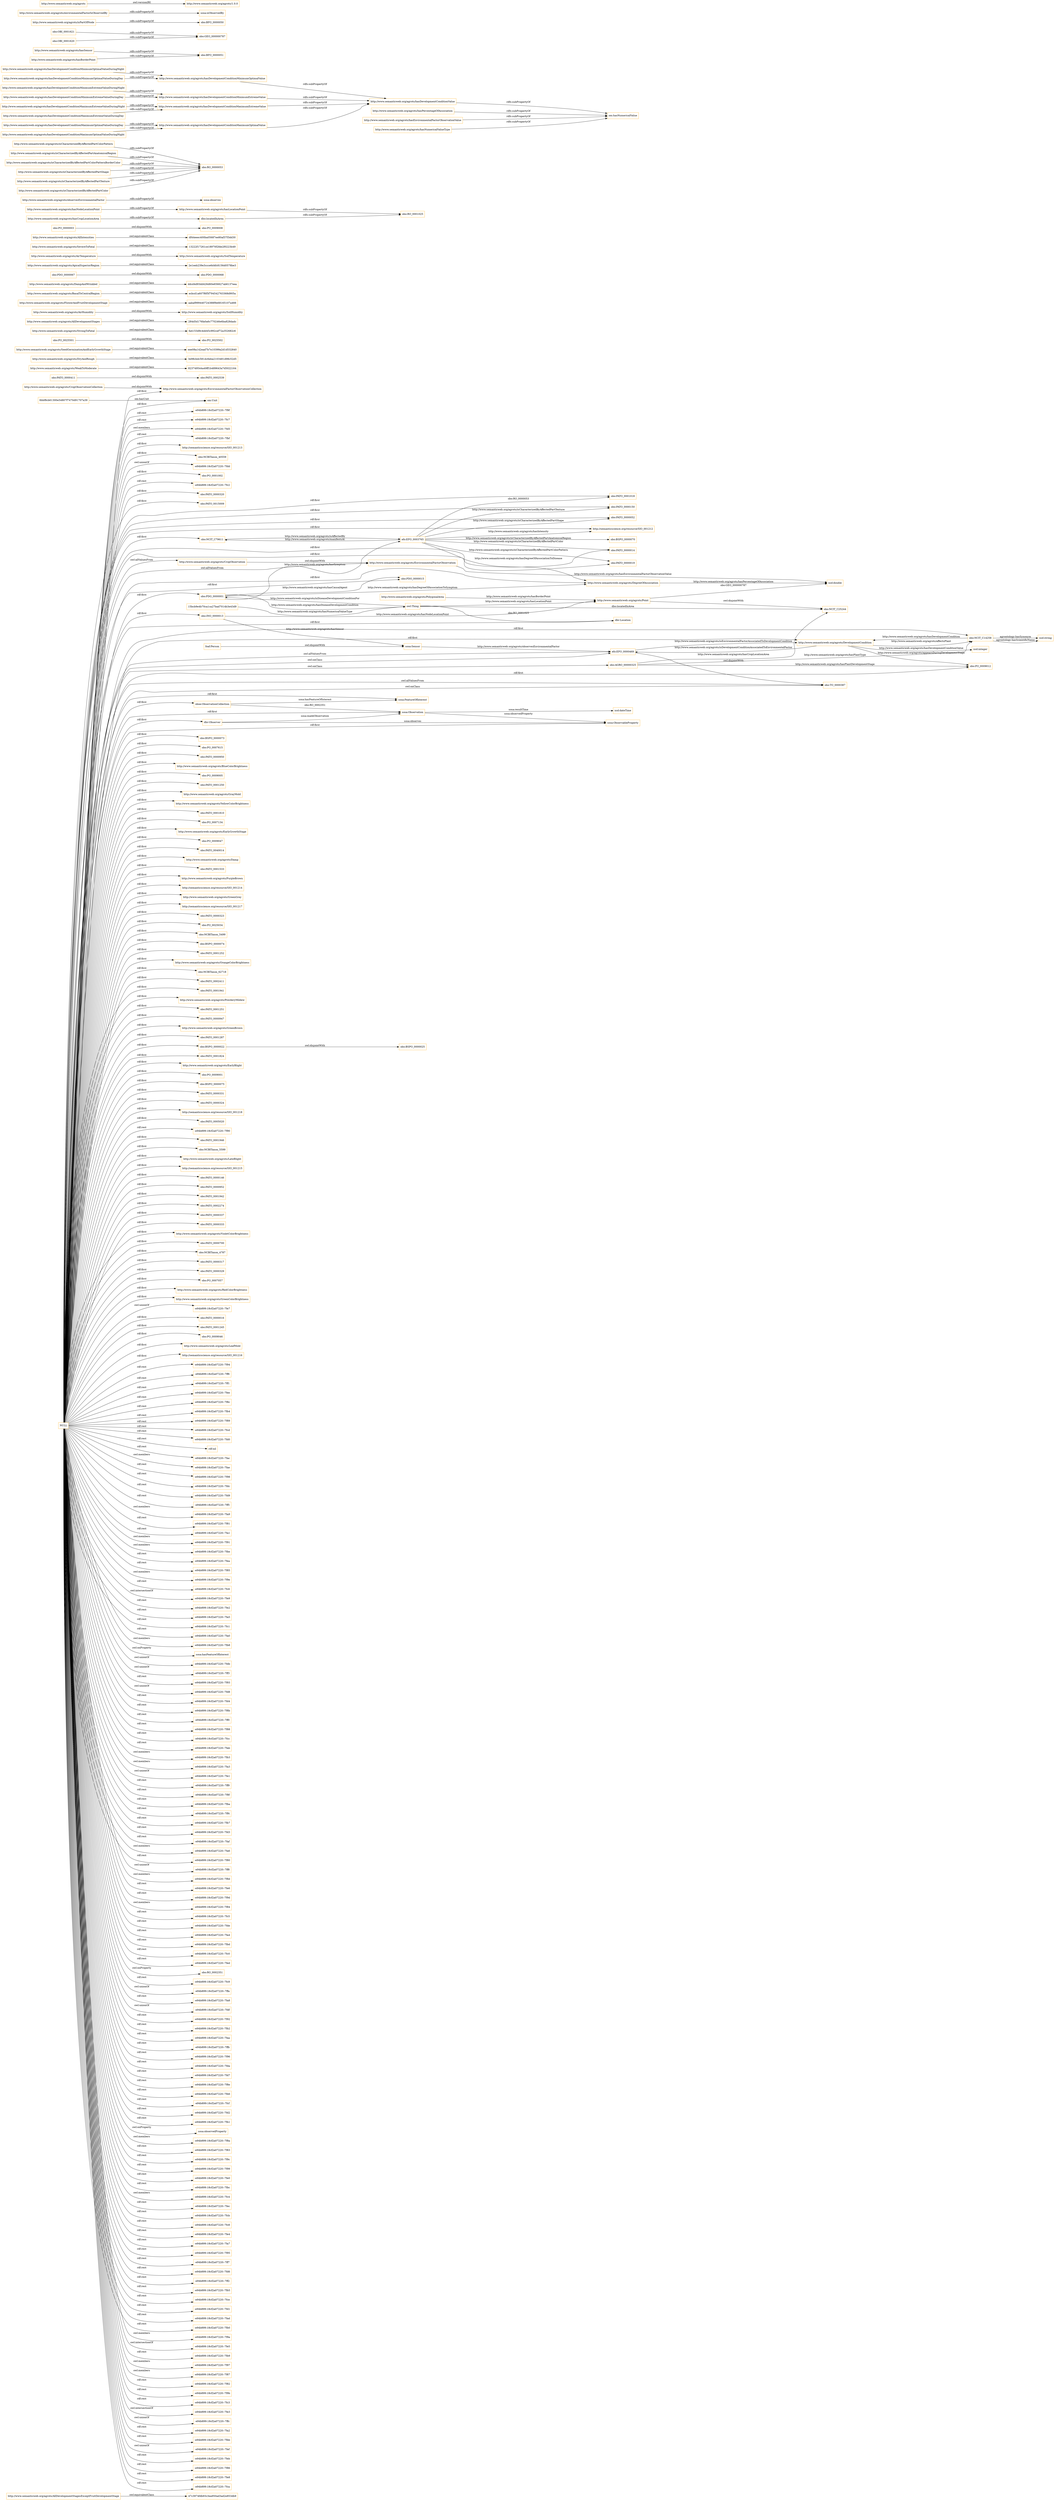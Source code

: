 digraph ar2dtool_diagram { 
rankdir=LR;
size="1501"
node [shape = rectangle, color="orange"]; "http://www.semanticweb.org/agrots/AllDevelopmentStagesExceptFruitDevelopmentStage" "http://semanticscience.org/resource/SIO_001213" "obo:NCBITaxon_40559" "obo:PO_0001002" "obo:PATO_0000320" "obo:PATO_0015009" "obo:PATO_0001018" "obo:PATO_0000411" "sosa:FeatureOfInterest" "obo:BSPO_0000073" "obo:PO_0007615" "http://semanticscience.org/resource/SIO_001212" "obo:PATO_0000950" "823749544a49ff1b489643a7d5022164" "http://www.semanticweb.org/agrots/BlueColorBrightness" "obo:PO_0009005" "3e98cbdc581dc6eba2103481d98c52d5" "obo:INO_0000013" "obo:PATO_0001250" "http://www.semanticweb.org/agrots/SeedGerminationAndEarlyGrowthStage" "obo:NCIT_C79611" "obo:PO_0025501" "dbr:Observer" "http://www.semanticweb.org/agrots/GrayMold" "http://www.semanticweb.org/agrots/StrongToFatal" "obo:TO_0000387" "obo:PO_0009012" "sosa:Sensor" "obo:PATO_0000014" "http://www.semanticweb.org/agrots/YellowColorBrightness" "obo:PATO_0001810" "obo:PO_0007134" "http://www.semanticweb.org/agrots/EarlyGrowthStage" "284d5d176fa0a6c770246e6ba828dadc" "obo:PO_0009047" "obo:NCIT_C14258" "obo:PATO_0040014" "efo:EFO_0003765" "http://www.semanticweb.org/agrots/SoilHumidity" "http://www.semanticweb.org/agrots/Damp" "eee08a142ead7b7e10399a2d1d532840" "obo:PATO_0001533" "http://www.semanticweb.org/agrots/PurpleBrown" "http://www.semanticweb.org/agrots/AirHumidity" "http://semanticscience.org/resource/SIO_001214" "http://www.semanticweb.org/agrots/GreenGrey" "http://semanticscience.org/resource/SIO_001217" "obo:PATO_0000323" "http://www.semanticweb.org/agrots/FlowerAndFruitDevelopmentStage" "obo:PO_0025034" "obo:NCBITaxon_5499" "47c3974fdb93c3ea950ad3ad2e853db9" "obo:BSPO_0000074" "sosa:Observation" "obo:PATO_0001252" "http://www.semanticweb.org/agrots/OrangeColorBrightness" "ecbcd1a607f6f5f794542763368d905a" "obo:NCBITaxon_62718" "obo:PATO_0002411" "oboe:ObservationCollection" "ddcd4d93dd426d60e656627ab6137eea" "obo:PATO_0001941" "6bbf8cb61300e54807f7470d91707a39" "http://www.semanticweb.org/agrots/PowderyMildew" "obo:PATO_0001251" "obo:PATO_0000947" "obo:PDO_0000067" "http://www.semanticweb.org/agrots/GreenBrown" "obo:NCIT_C25244" "obo:PO_0025502" "foaf:Person" "obo:PATO_0001287" "obo:BSPO_0000022" "http://www.semanticweb.org/agrots/CropObservation" "http://www.semanticweb.org/agrots/CropObservationCollection" "fa4153d9c4dd45c992cef72a352682c6" "obo:AGRO_00000325" "http://www.semanticweb.org/agrots/DevelopmentCondition" "http://www.semanticweb.org/agrots/ApicalSuperiorRegion" "obo:PATO_0001824" "http://www.semanticweb.org/agrots/EarlyBlight" "http://www.semanticweb.org/agrots/AllDevelopmentStages" "obo:PO_0009001" "http://www.semanticweb.org/agrots/AirTemperature" "13222f17261ce18970f2fde2f0223b49" "obo:BSPO_0000075" "obo:PDO_0000015" "obo:PATO_0000331" "obo:PATO_0000019" "obo:PATO_0000324" "http://semanticscience.org/resource/SIO_001218" "obo:PATO_0005020" "http://www.semanticweb.org/agrots/EnvironmentalFactorObservationCollection" "obo:PATO_0001946" "http://www.semanticweb.org/agrots/AllIntensities" "15bcb9e4b70ca1ca27bad7014b3e43d9" "obo:PATO_0000150" "obo:NCBITaxon_5599" "http://www.semanticweb.org/agrots/PolygonalArea" "http://www.semanticweb.org/agrots/DampAndWrinkled" "http://www.semanticweb.org/agrots/LateBlight" "obo:BSPO_0000025" "http://semanticscience.org/resource/SIO_001215" "obo:PATO_0000052" "obo:PATO_0000146" "obo:PATO_0000952" "obo:PO_0009008" "obo:PATO_0001942" "obo:PATO_0002274" "http://www.semanticweb.org/agrots/EnvironmentalFactorObservation" "obo:PDO_0000068" "obo:BSPO_0000070" "obo:PATO_0000337" "obo:PATO_0000333" "df44eeec400ba05687ee80af37f3dd30" "aabaf999440724388f9e68165107a466" "efo:EFO_0000469" "sosa:ObservableProperty" "http://www.semanticweb.org/agrots/VioletColorBrightness" "obo:PATO_0002539" "http://www.semanticweb.org/agrots/SoilTemperature" "2e1eeb239e3ccce6d4fc8156d0578be3" "obo:PATO_0000700" "obo:NCBITaxon_4787" "obo:PATO_0000317" "obo:PATO_0000329" "http://www.semanticweb.org/agrots/DegreeOfAssociation" "obo:PO_0007057" "http://www.semanticweb.org/agrots/RedColorBrightness" "http://www.semanticweb.org/agrots/GreenColorBrightness" "http://www.semanticweb.org/agrots/SevereToFatal" "om:Unit" "obo:PATO_0000016" "http://www.semanticweb.org/agrots/Point" "http://www.semanticweb.org/agrots/DryAndRough" "dbr:Location" "http://www.semanticweb.org/agrots/WeakToModerate" "obo:PATO_0001245" "obo:PO_0009046" "http://www.semanticweb.org/agrots/LeafMold" "obo:PDO_0000001" "http://www.semanticweb.org/agrots/BasalToCentralRegion" "obo:PO_0000003" "http://semanticscience.org/resource/SIO_001216" ; /*classes style*/
	"http://www.semanticweb.org/agrots/hasNodeLocationPoint" -> "http://www.semanticweb.org/agrots/hasLocationPoint" [ label = "rdfs:subPropertyOf" ];
	"http://www.semanticweb.org/agrots/AllDevelopmentStages" -> "284d5d176fa0a6c770246e6ba828dadc" [ label = "owl:equivalentClass" ];
	"http://www.semanticweb.org/agrots/observesEnvironmentalFactor" -> "sosa:observes" [ label = "rdfs:subPropertyOf" ];
	"http://www.semanticweb.org/agrots/isCharacterizedByAffectedPartColorPattern" -> "obo:RO_0000053" [ label = "rdfs:subPropertyOf" ];
	"http://www.semanticweb.org/agrots/hasDevelopmentConditionMaximumExtremeValueDuringNight" -> "http://www.semanticweb.org/agrots/hasDevelopmentConditionMaximumExtremeValue" [ label = "rdfs:subPropertyOf" ];
	"obo:BSPO_0000022" -> "obo:BSPO_0000025" [ label = "owl:disjointWith" ];
	"http://www.semanticweb.org/agrots/CropObservationCollection" -> "http://www.semanticweb.org/agrots/EnvironmentalFactorObservationCollection" [ label = "owl:disjointWith" ];
	"http://www.semanticweb.org/agrots/ApicalSuperiorRegion" -> "2e1eeb239e3ccce6d4fc8156d0578be3" [ label = "owl:equivalentClass" ];
	"http://www.semanticweb.org/agrots/CropObservation" -> "http://www.semanticweb.org/agrots/EnvironmentalFactorObservation" [ label = "owl:disjointWith" ];
	"http://www.semanticweb.org/agrots/hasSensor" -> "obo:BFO_0000051" [ label = "rdfs:subPropertyOf" ];
	"http://www.semanticweb.org/agrots/Point" -> "obo:NCIT_C25244" [ label = "owl:disjointWith" ];
	"http://www.semanticweb.org/agrots/hasDevelopmentConditionMinimumOptimalValueDuringNight" -> "http://www.semanticweb.org/agrots/hasDevelopmentConditionMinimumOptimalValue" [ label = "rdfs:subPropertyOf" ];
	"http://www.semanticweb.org/agrots/AllDevelopmentStagesExceptFruitDevelopmentStage" -> "47c3974fdb93c3ea950ad3ad2e853db9" [ label = "owl:equivalentClass" ];
	"obo:OBI_0001621" -> "obo:GEO_000000787" [ label = "rdfs:subPropertyOf" ];
	"http://www.semanticweb.org/agrots/hasPercentageOfAssociation" -> "om:hasNumericalValue" [ label = "rdfs:subPropertyOf" ];
	"http://www.semanticweb.org/agrots/hasBorderPoint" -> "obo:BFO_0000051" [ label = "rdfs:subPropertyOf" ];
	"obo:PATO_0000411" -> "obo:PATO_0002539" [ label = "owl:disjointWith" ];
	"http://www.semanticweb.org/agrots/isCharacterizedByAffectedPartAnatomicalRegion" -> "obo:RO_0000053" [ label = "rdfs:subPropertyOf" ];
	"http://www.semanticweb.org/agrots/hasDevelopmentConditionMinimumExtremeValue" -> "http://www.semanticweb.org/agrots/hasDevelopmentConditionValue" [ label = "rdfs:subPropertyOf" ];
	"http://www.semanticweb.org/agrots/hasDevelopmentConditionMinimumOptimalValue" -> "http://www.semanticweb.org/agrots/hasDevelopmentConditionValue" [ label = "rdfs:subPropertyOf" ];
	"http://www.semanticweb.org/agrots/BasalToCentralRegion" -> "ecbcd1a607f6f5f794542763368d905a" [ label = "owl:equivalentClass" ];
	"http://www.semanticweb.org/agrots/FlowerAndFruitDevelopmentStage" -> "aabaf999440724388f9e68165107a466" [ label = "owl:equivalentClass" ];
	"obo:PO_0025501" -> "obo:PO_0025502" [ label = "owl:disjointWith" ];
	"http://www.semanticweb.org/agrots/isCharacterizedByAffectedPartColorPatternBorderColor" -> "obo:RO_0000053" [ label = "rdfs:subPropertyOf" ];
	"http://www.semanticweb.org/agrots/isPartOfNode" -> "obo:BFO_0000050" [ label = "rdfs:subPropertyOf" ];
	"http://www.semanticweb.org/agrots/hasDevelopmentConditionMinimumExtremeValueDuringNight" -> "http://www.semanticweb.org/agrots/hasDevelopmentConditionMinimumExtremeValue" [ label = "rdfs:subPropertyOf" ];
	"http://www.semanticweb.org/agrots/SeedGerminationAndEarlyGrowthStage" -> "eee08a142ead7b7e10399a2d1d532840" [ label = "owl:equivalentClass" ];
	"obo:OBI_0001620" -> "obo:GEO_000000787" [ label = "rdfs:subPropertyOf" ];
	"efo:EFO_0000469" -> "obo:TO_0000387" [ label = "owl:disjointWith" ];
	"http://www.semanticweb.org/agrots/hasDevelopmentConditionMaximumExtremeValueDuringDay" -> "http://www.semanticweb.org/agrots/hasDevelopmentConditionMaximumExtremeValue" [ label = "rdfs:subPropertyOf" ];
	"NULL" -> "http://www.semanticweb.org/agrots/YellowColorBrightness" [ label = "rdf:first" ];
	"NULL" -> "obo:PATO_0000700" [ label = "rdf:first" ];
	"NULL" -> "obo:NCBITaxon_62718" [ label = "rdf:first" ];
	"NULL" -> "obo:AGRO_00000325" [ label = "owl:onClass" ];
	"NULL" -> "obo:PO_0009001" [ label = "rdf:first" ];
	"NULL" -> "obo:PO_0007057" [ label = "rdf:first" ];
	"NULL" -> "-e94b899:18cf2a07220:-7f94" [ label = "rdf:rest" ];
	"NULL" -> "-e94b899:18cf2a07220:-7ff6" [ label = "rdf:rest" ];
	"NULL" -> "-e94b899:18cf2a07220:-7ff1" [ label = "rdf:rest" ];
	"NULL" -> "-e94b899:18cf2a07220:-7fee" [ label = "rdf:rest" ];
	"NULL" -> "-e94b899:18cf2a07220:-7f8c" [ label = "rdf:rest" ];
	"NULL" -> "-e94b899:18cf2a07220:-7fb4" [ label = "rdf:rest" ];
	"NULL" -> "sosa:Observation" [ label = "rdf:first" ];
	"NULL" -> "-e94b899:18cf2a07220:-7f89" [ label = "rdf:rest" ];
	"NULL" -> "obo:PATO_0000952" [ label = "rdf:first" ];
	"NULL" -> "-e94b899:18cf2a07220:-7fcd" [ label = "rdf:rest" ];
	"NULL" -> "om:Unit" [ label = "rdf:first" ];
	"NULL" -> "-e94b899:18cf2a07220:-7fd0" [ label = "rdf:rest" ];
	"NULL" -> "rdf:nil" [ label = "rdf:rest" ];
	"NULL" -> "-e94b899:18cf2a07220:-7fac" [ label = "rdf:rest" ];
	"NULL" -> "dbr:Observer" [ label = "rdf:first" ];
	"NULL" -> "http://www.semanticweb.org/agrots/GreenBrown" [ label = "rdf:first" ];
	"NULL" -> "obo:PATO_0000331" [ label = "rdf:first" ];
	"NULL" -> "-e94b899:18cf2a07220:-7fae" [ label = "owl:members" ];
	"NULL" -> "-e94b899:18cf2a07220:-7f98" [ label = "rdf:rest" ];
	"NULL" -> "http://www.semanticweb.org/agrots/DegreeOfAssociation" [ label = "rdf:first" ];
	"NULL" -> "-e94b899:18cf2a07220:-7fdc" [ label = "rdf:rest" ];
	"NULL" -> "obo:PATO_0005020" [ label = "rdf:first" ];
	"NULL" -> "-e94b899:18cf2a07220:-7fd9" [ label = "rdf:rest" ];
	"NULL" -> "-e94b899:18cf2a07220:-7ff5" [ label = "rdf:rest" ];
	"NULL" -> "obo:NCBITaxon_5499" [ label = "rdf:first" ];
	"NULL" -> "obo:PATO_0015009" [ label = "rdf:first" ];
	"NULL" -> "obo:PATO_0001946" [ label = "rdf:first" ];
	"NULL" -> "sosa:ObservableProperty" [ label = "rdf:first" ];
	"NULL" -> "http://semanticscience.org/resource/SIO_001217" [ label = "rdf:first" ];
	"NULL" -> "-e94b899:18cf2a07220:-7fa9" [ label = "owl:members" ];
	"NULL" -> "obo:PATO_0000317" [ label = "rdf:first" ];
	"NULL" -> "-e94b899:18cf2a07220:-7f81" [ label = "rdf:rest" ];
	"NULL" -> "obo:BSPO_0000073" [ label = "rdf:first" ];
	"NULL" -> "obo:PATO_0001941" [ label = "rdf:first" ];
	"NULL" -> "http://semanticscience.org/resource/SIO_001212" [ label = "rdf:first" ];
	"NULL" -> "-e94b899:18cf2a07220:-7fa1" [ label = "rdf:rest" ];
	"NULL" -> "-e94b899:18cf2a07220:-7f91" [ label = "owl:members" ];
	"NULL" -> "sosa:FeatureOfInterest" [ label = "rdf:first" ];
	"NULL" -> "http://www.semanticweb.org/agrots/BlueColorBrightness" [ label = "rdf:first" ];
	"NULL" -> "-e94b899:18cf2a07220:-7fbe" [ label = "owl:members" ];
	"NULL" -> "-e94b899:18cf2a07220:-7fea" [ label = "rdf:rest" ];
	"NULL" -> "http://www.semanticweb.org/agrots/CropObservation" [ label = "owl:allValuesFrom" ];
	"NULL" -> "-e94b899:18cf2a07220:-7f85" [ label = "rdf:rest" ];
	"NULL" -> "-e94b899:18cf2a07220:-7f9e" [ label = "owl:members" ];
	"NULL" -> "-e94b899:18cf2a07220:-7fc6" [ label = "rdf:rest" ];
	"NULL" -> "obo:BSPO_0000022" [ label = "rdf:first" ];
	"NULL" -> "-e94b899:18cf2a07220:-7fe9" [ label = "owl:intersectionOf" ];
	"NULL" -> "-e94b899:18cf2a07220:-7fe2" [ label = "rdf:rest" ];
	"NULL" -> "-e94b899:18cf2a07220:-7fa5" [ label = "rdf:rest" ];
	"NULL" -> "obo:PDO_0000001" [ label = "rdf:first" ];
	"NULL" -> "http://semanticscience.org/resource/SIO_001213" [ label = "rdf:first" ];
	"NULL" -> "obo:NCBITaxon_5599" [ label = "rdf:first" ];
	"NULL" -> "-e94b899:18cf2a07220:-7fc1" [ label = "rdf:rest" ];
	"NULL" -> "-e94b899:18cf2a07220:-7fa0" [ label = "rdf:rest" ];
	"NULL" -> "obo:PATO_0001251" [ label = "rdf:first" ];
	"NULL" -> "-e94b899:18cf2a07220:-7fb8" [ label = "owl:members" ];
	"NULL" -> "sosa:hasFeatureOfInterest" [ label = "owl:onProperty" ];
	"NULL" -> "-e94b899:18cf2a07220:-7fdb" [ label = "owl:unionOf" ];
	"NULL" -> "-e94b899:18cf2a07220:-7ff3" [ label = "owl:unionOf" ];
	"NULL" -> "-e94b899:18cf2a07220:-7f93" [ label = "rdf:rest" ];
	"NULL" -> "obo:PO_0007134" [ label = "rdf:first" ];
	"NULL" -> "-e94b899:18cf2a07220:-7fd8" [ label = "owl:unionOf" ];
	"NULL" -> "obo:PATO_0001252" [ label = "rdf:first" ];
	"NULL" -> "obo:PATO_0000052" [ label = "rdf:first" ];
	"NULL" -> "-e94b899:18cf2a07220:-7fd4" [ label = "rdf:rest" ];
	"NULL" -> "-e94b899:18cf2a07220:-7f8b" [ label = "rdf:rest" ];
	"NULL" -> "-e94b899:18cf2a07220:-7ff0" [ label = "rdf:rest" ];
	"NULL" -> "-e94b899:18cf2a07220:-7f88" [ label = "rdf:rest" ];
	"NULL" -> "-e94b899:18cf2a07220:-7fcc" [ label = "rdf:rest" ];
	"NULL" -> "-e94b899:18cf2a07220:-7fab" [ label = "rdf:rest" ];
	"NULL" -> "-e94b899:18cf2a07220:-7fb3" [ label = "owl:members" ];
	"NULL" -> "-e94b899:18cf2a07220:-7fa3" [ label = "owl:members" ];
	"NULL" -> "-e94b899:18cf2a07220:-7fe1" [ label = "owl:unionOf" ];
	"NULL" -> "-e94b899:18cf2a07220:-7ff9" [ label = "rdf:rest" ];
	"NULL" -> "obo:PATO_0001018" [ label = "rdf:first" ];
	"NULL" -> "-e94b899:18cf2a07220:-7f8f" [ label = "rdf:rest" ];
	"NULL" -> "-e94b899:18cf2a07220:-7fba" [ label = "rdf:rest" ];
	"NULL" -> "-e94b899:18cf2a07220:-7ff4" [ label = "rdf:rest" ];
	"NULL" -> "-e94b899:18cf2a07220:-7fb7" [ label = "rdf:rest" ];
	"NULL" -> "-e94b899:18cf2a07220:-7fd3" [ label = "rdf:rest" ];
	"NULL" -> "http://www.semanticweb.org/agrots/LeafMold" [ label = "rdf:first" ];
	"NULL" -> "obo:PO_0009046" [ label = "rdf:first" ];
	"NULL" -> "-e94b899:18cf2a07220:-7faf" [ label = "rdf:rest" ];
	"NULL" -> "obo:PATO_0040014" [ label = "rdf:first" ];
	"NULL" -> "obo:PATO_0000146" [ label = "rdf:first" ];
	"NULL" -> "-e94b899:18cf2a07220:-7fa6" [ label = "owl:members" ];
	"NULL" -> "-e94b899:18cf2a07220:-7f80" [ label = "rdf:rest" ];
	"NULL" -> "obo:PATO_0001942" [ label = "rdf:first" ];
	"NULL" -> "obo:NCBITaxon_4787" [ label = "rdf:first" ];
	"NULL" -> "oboe:ObservationCollection" [ label = "rdf:first" ];
	"NULL" -> "obo:PATO_0000019" [ label = "rdf:first" ];
	"NULL" -> "obo:PATO_0000950" [ label = "rdf:first" ];
	"NULL" -> "-e94b899:18cf2a07220:-7ff8" [ label = "owl:unionOf" ];
	"NULL" -> "obo:PATO_0000324" [ label = "rdf:first" ];
	"NULL" -> "obo:INO_0000013" [ label = "rdf:first" ];
	"NULL" -> "-e94b899:18cf2a07220:-7f8d" [ label = "owl:members" ];
	"NULL" -> "obo:NCIT_C79611" [ label = "rdf:first" ];
	"NULL" -> "-e94b899:18cf2a07220:-7fe6" [ label = "rdf:rest" ];
	"NULL" -> "-e94b899:18cf2a07220:-7f9d" [ label = "rdf:rest" ];
	"NULL" -> "-e94b899:18cf2a07220:-7f84" [ label = "owl:members" ];
	"NULL" -> "-e94b899:18cf2a07220:-7fc5" [ label = "rdf:rest" ];
	"NULL" -> "-e94b899:18cf2a07220:-7fde" [ label = "rdf:rest" ];
	"NULL" -> "-e94b899:18cf2a07220:-7fa4" [ label = "rdf:rest" ];
	"NULL" -> "obo:PATO_0000014" [ label = "rdf:first" ];
	"NULL" -> "-e94b899:18cf2a07220:-7fbd" [ label = "rdf:rest" ];
	"NULL" -> "-e94b899:18cf2a07220:-7fc0" [ label = "rdf:rest" ];
	"NULL" -> "obo:PATO_0000320" [ label = "rdf:first" ];
	"NULL" -> "obo:PATO_0001810" [ label = "rdf:first" ];
	"NULL" -> "-e94b899:18cf2a07220:-7fed" [ label = "rdf:rest" ];
	"NULL" -> "http://semanticscience.org/resource/SIO_001215" [ label = "rdf:first" ];
	"NULL" -> "http://www.semanticweb.org/agrots/LateBlight" [ label = "rdf:first" ];
	"NULL" -> "obo:PO_0025034" [ label = "rdf:first" ];
	"NULL" -> "obo:RO_0002351" [ label = "owl:onProperty" ];
	"NULL" -> "http://www.semanticweb.org/agrots/OrangeColorBrightness" [ label = "rdf:first" ];
	"NULL" -> "-e94b899:18cf2a07220:-7fc9" [ label = "rdf:rest" ];
	"NULL" -> "-e94b899:18cf2a07220:-7ffa" [ label = "owl:unionOf" ];
	"NULL" -> "-e94b899:18cf2a07220:-7fa8" [ label = "rdf:rest" ];
	"NULL" -> "-e94b899:18cf2a07220:-7fdf" [ label = "owl:unionOf" ];
	"NULL" -> "-e94b899:18cf2a07220:-7f92" [ label = "rdf:rest" ];
	"NULL" -> "dbr:Location" [ label = "rdf:first" ];
	"NULL" -> "obo:NCBITaxon_40559" [ label = "rdf:first" ];
	"NULL" -> "http://semanticscience.org/resource/SIO_001218" [ label = "rdf:first" ];
	"NULL" -> "http://www.semanticweb.org/agrots/EnvironmentalFactorObservation" [ label = "owl:allValuesFrom" ];
	"NULL" -> "-e94b899:18cf2a07220:-7fb2" [ label = "rdf:rest" ];
	"NULL" -> "obo:PDO_0000015" [ label = "rdf:first" ];
	"NULL" -> "-e94b899:18cf2a07220:-7faa" [ label = "rdf:rest" ];
	"NULL" -> "obo:NCIT_C14258" [ label = "rdf:first" ];
	"NULL" -> "obo:PATO_0000333" [ label = "rdf:first" ];
	"NULL" -> "-e94b899:18cf2a07220:-7ffb" [ label = "rdf:rest" ];
	"NULL" -> "obo:BSPO_0000074" [ label = "rdf:first" ];
	"NULL" -> "-e94b899:18cf2a07220:-7f96" [ label = "rdf:rest" ];
	"NULL" -> "-e94b899:18cf2a07220:-7fda" [ label = "rdf:rest" ];
	"NULL" -> "http://www.semanticweb.org/agrots/PowderyMildew" [ label = "rdf:first" ];
	"NULL" -> "-e94b899:18cf2a07220:-7fd7" [ label = "rdf:rest" ];
	"NULL" -> "-e94b899:18cf2a07220:-7f8e" [ label = "rdf:rest" ];
	"NULL" -> "-e94b899:18cf2a07220:-7fb6" [ label = "rdf:rest" ];
	"NULL" -> "-e94b899:18cf2a07220:-7fcf" [ label = "rdf:rest" ];
	"NULL" -> "-e94b899:18cf2a07220:-7fd2" [ label = "rdf:rest" ];
	"NULL" -> "-e94b899:18cf2a07220:-7fb1" [ label = "rdf:rest" ];
	"NULL" -> "obo:PATO_0001533" [ label = "rdf:first" ];
	"NULL" -> "http://semanticscience.org/resource/SIO_001214" [ label = "rdf:first" ];
	"NULL" -> "http://www.semanticweb.org/agrots/DevelopmentCondition" [ label = "rdf:first" ];
	"NULL" -> "obo:PATO_0001287" [ label = "rdf:first" ];
	"NULL" -> "obo:PATO_0000947" [ label = "rdf:first" ];
	"NULL" -> "sosa:observedProperty" [ label = "owl:onProperty" ];
	"NULL" -> "obo:PO_0009012" [ label = "rdf:first" ];
	"NULL" -> "-e94b899:18cf2a07220:-7f8a" [ label = "owl:members" ];
	"NULL" -> "-e94b899:18cf2a07220:-7f83" [ label = "rdf:rest" ];
	"NULL" -> "-e94b899:18cf2a07220:-7f9c" [ label = "rdf:rest" ];
	"NULL" -> "efo:EFO_0000469" [ label = "owl:onClass" ];
	"NULL" -> "-e94b899:18cf2a07220:-7f99" [ label = "rdf:rest" ];
	"NULL" -> "obo:PO_0007615" [ label = "rdf:first" ];
	"NULL" -> "efo:EFO_0000469" [ label = "owl:allValuesFrom" ];
	"NULL" -> "http://www.semanticweb.org/agrots/RedColorBrightness" [ label = "rdf:first" ];
	"NULL" -> "-e94b899:18cf2a07220:-7fe0" [ label = "rdf:rest" ];
	"NULL" -> "obo:PATO_0000337" [ label = "rdf:first" ];
	"NULL" -> "-e94b899:18cf2a07220:-7fbc" [ label = "rdf:rest" ];
	"NULL" -> "-e94b899:18cf2a07220:-7fc4" [ label = "owl:members" ];
	"NULL" -> "obo:PATO_0000016" [ label = "rdf:first" ];
	"NULL" -> "obo:PATO_0002411" [ label = "rdf:first" ];
	"NULL" -> "-e94b899:18cf2a07220:-7fec" [ label = "rdf:rest" ];
	"NULL" -> "http://www.semanticweb.org/agrots/EarlyBlight" [ label = "rdf:first" ];
	"NULL" -> "-e94b899:18cf2a07220:-7fcb" [ label = "rdf:rest" ];
	"NULL" -> "http://www.semanticweb.org/agrots/GreenColorBrightness" [ label = "rdf:first" ];
	"NULL" -> "-e94b899:18cf2a07220:-7fc8" [ label = "rdf:rest" ];
	"NULL" -> "http://www.semanticweb.org/agrots/EnvironmentalFactorObservationCollection" [ label = "rdf:first" ];
	"NULL" -> "-e94b899:18cf2a07220:-7fe4" [ label = "rdf:rest" ];
	"NULL" -> "-e94b899:18cf2a07220:-7fa7" [ label = "rdf:rest" ];
	"NULL" -> "obo:PATO_0002274" [ label = "rdf:first" ];
	"NULL" -> "obo:PO_0001002" [ label = "rdf:first" ];
	"NULL" -> "obo:PO_0009047" [ label = "rdf:first" ];
	"NULL" -> "http://www.semanticweb.org/agrots/GrayMold" [ label = "rdf:first" ];
	"NULL" -> "-e94b899:18cf2a07220:-7f95" [ label = "rdf:rest" ];
	"NULL" -> "-e94b899:18cf2a07220:-7ff7" [ label = "rdf:rest" ];
	"NULL" -> "obo:TO_0000387" [ label = "owl:allValuesFrom" ];
	"NULL" -> "obo:PATO_0001250" [ label = "rdf:first" ];
	"NULL" -> "http://www.semanticweb.org/agrots/Damp" [ label = "rdf:first" ];
	"NULL" -> "-e94b899:18cf2a07220:-7fd6" [ label = "rdf:rest" ];
	"NULL" -> "-e94b899:18cf2a07220:-7ff2" [ label = "rdf:rest" ];
	"NULL" -> "-e94b899:18cf2a07220:-7fb5" [ label = "rdf:rest" ];
	"NULL" -> "obo:PATO_0000329" [ label = "rdf:first" ];
	"NULL" -> "-e94b899:18cf2a07220:-7fce" [ label = "rdf:rest" ];
	"NULL" -> "-e94b899:18cf2a07220:-7fd1" [ label = "rdf:rest" ];
	"NULL" -> "-e94b899:18cf2a07220:-7fad" [ label = "rdf:rest" ];
	"NULL" -> "-e94b899:18cf2a07220:-7fb0" [ label = "rdf:rest" ];
	"NULL" -> "obo:PATO_0001245" [ label = "rdf:first" ];
	"NULL" -> "obo:BSPO_0000075" [ label = "rdf:first" ];
	"NULL" -> "http://www.semanticweb.org/agrots/GreenGrey" [ label = "rdf:first" ];
	"NULL" -> "-e94b899:18cf2a07220:-7f9a" [ label = "owl:members" ];
	"NULL" -> "-e94b899:18cf2a07220:-7fe5" [ label = "owl:intersectionOf" ];
	"NULL" -> "-e94b899:18cf2a07220:-7fb9" [ label = "rdf:rest" ];
	"NULL" -> "obo:TO_0000387" [ label = "owl:onClass" ];
	"NULL" -> "http://www.semanticweb.org/agrots/VioletColorBrightness" [ label = "rdf:first" ];
	"NULL" -> "-e94b899:18cf2a07220:-7f97" [ label = "owl:members" ];
	"NULL" -> "-e94b899:18cf2a07220:-7f87" [ label = "owl:members" ];
	"NULL" -> "http://semanticscience.org/resource/SIO_001216" [ label = "rdf:first" ];
	"NULL" -> "-e94b899:18cf2a07220:-7f82" [ label = "rdf:rest" ];
	"NULL" -> "-e94b899:18cf2a07220:-7f9b" [ label = "rdf:rest" ];
	"NULL" -> "-e94b899:18cf2a07220:-7fc3" [ label = "rdf:rest" ];
	"NULL" -> "-e94b899:18cf2a07220:-7fe3" [ label = "owl:intersectionOf" ];
	"NULL" -> "obo:PATO_0000150" [ label = "rdf:first" ];
	"NULL" -> "-e94b899:18cf2a07220:-7ffc" [ label = "owl:unionOf" ];
	"NULL" -> "-e94b899:18cf2a07220:-7fa2" [ label = "rdf:rest" ];
	"NULL" -> "-e94b899:18cf2a07220:-7fbb" [ label = "rdf:rest" ];
	"NULL" -> "-e94b899:18cf2a07220:-7fef" [ label = "owl:unionOf" ];
	"NULL" -> "-e94b899:18cf2a07220:-7feb" [ label = "rdf:rest" ];
	"NULL" -> "-e94b899:18cf2a07220:-7f86" [ label = "rdf:rest" ];
	"NULL" -> "-e94b899:18cf2a07220:-7fe8" [ label = "rdf:rest" ];
	"NULL" -> "-e94b899:18cf2a07220:-7fca" [ label = "rdf:rest" ];
	"NULL" -> "-e94b899:18cf2a07220:-7f9f" [ label = "rdf:rest" ];
	"NULL" -> "http://www.semanticweb.org/agrots/EarlyGrowthStage" [ label = "rdf:first" ];
	"NULL" -> "-e94b899:18cf2a07220:-7fc7" [ label = "rdf:rest" ];
	"NULL" -> "-e94b899:18cf2a07220:-7fd5" [ label = "owl:members" ];
	"NULL" -> "-e94b899:18cf2a07220:-7fbf" [ label = "rdf:rest" ];
	"NULL" -> "-e94b899:18cf2a07220:-7fdd" [ label = "owl:unionOf" ];
	"NULL" -> "-e94b899:18cf2a07220:-7fc2" [ label = "rdf:rest" ];
	"NULL" -> "obo:PATO_0001824" [ label = "rdf:first" ];
	"NULL" -> "obo:PO_0009005" [ label = "rdf:first" ];
	"NULL" -> "-e94b899:18cf2a07220:-7f90" [ label = "rdf:rest" ];
	"NULL" -> "-e94b899:18cf2a07220:-7fe7" [ label = "owl:unionOf" ];
	"NULL" -> "http://www.semanticweb.org/agrots/PurpleBrown" [ label = "rdf:first" ];
	"NULL" -> "obo:PATO_0000323" [ label = "rdf:first" ];
	"http://www.semanticweb.org/agrots/hasDevelopmentConditionMinimumExtremeValueDuringDay" -> "http://www.semanticweb.org/agrots/hasDevelopmentConditionMinimumExtremeValue" [ label = "rdfs:subPropertyOf" ];
	"http://www.semanticweb.org/agrots/isCharacterizedByAffectedPartShape" -> "obo:RO_0000053" [ label = "rdfs:subPropertyOf" ];
	"http://www.semanticweb.org/agrots/AirTemperature" -> "http://www.semanticweb.org/agrots/SoilTemperature" [ label = "owl:disjointWith" ];
	"http://www.semanticweb.org/agrots/hasEnvironmentalFactorObservationValue" -> "om:hasNumericalValue" [ label = "rdfs:subPropertyOf" ];
	"http://www.semanticweb.org/agrots/hasDevelopmentConditionValue" -> "om:hasNumericalValue" [ label = "rdfs:subPropertyOf" ];
	"http://www.semanticweb.org/agrots/SevereToFatal" -> "13222f17261ce18970f2fde2f0223b49" [ label = "owl:equivalentClass" ];
	"http://www.semanticweb.org/agrots/environmentalFactorIsObservedBy" -> "sosa:isObservedBy" [ label = "rdfs:subPropertyOf" ];
	"http://www.semanticweb.org/agrots/hasCropLocationArea" -> "dbo:locatedInArea" [ label = "rdfs:subPropertyOf" ];
	"http://www.semanticweb.org/agrots/StrongToFatal" -> "fa4153d9c4dd45c992cef72a352682c6" [ label = "owl:equivalentClass" ];
	"http://www.semanticweb.org/agrots/hasLocationPoint" -> "obo:RO_0001025" [ label = "rdfs:subPropertyOf" ];
	"http://www.semanticweb.org/agrots/AirHumidity" -> "http://www.semanticweb.org/agrots/SoilHumidity" [ label = "owl:disjointWith" ];
	"http://www.semanticweb.org/agrots/isCharacterizedByAffectedPartTexture" -> "obo:RO_0000053" [ label = "rdfs:subPropertyOf" ];
	"http://www.semanticweb.org/agrots/AllIntensities" -> "df44eeec400ba05687ee80af37f3dd30" [ label = "owl:equivalentClass" ];
	"obo:PO_0000003" -> "obo:PO_0009008" [ label = "owl:disjointWith" ];
	"http://www.semanticweb.org/agrots/hasDevelopmentConditionMaximumOptimalValueDuringNight" -> "http://www.semanticweb.org/agrots/hasDevelopmentConditionMaximumOptimalValue" [ label = "rdfs:subPropertyOf" ];
	"http://www.semanticweb.org/agrots/WeakToModerate" -> "823749544a49ff1b489643a7d5022164" [ label = "owl:equivalentClass" ];
	"obo:PDO_0000067" -> "obo:PDO_0000068" [ label = "owl:disjointWith" ];
	"http://www.semanticweb.org/agrots/isCharacterizedByAffectedPartColor" -> "obo:RO_0000053" [ label = "rdfs:subPropertyOf" ];
	"dbo:locatedInArea" -> "obo:RO_0001025" [ label = "rdfs:subPropertyOf" ];
	"http://www.semanticweb.org/agrots/hasDevelopmentConditionMaximumOptimalValueDuringDay" -> "http://www.semanticweb.org/agrots/hasDevelopmentConditionMaximumOptimalValue" [ label = "rdfs:subPropertyOf" ];
	"http://www.semanticweb.org/agrots/hasNumericalValueType" -> "om:hasNumericalValue" [ label = "rdfs:subPropertyOf" ];
	"http://www.semanticweb.org/agrots/DryAndRough" -> "3e98cbdc581dc6eba2103481d98c52d5" [ label = "owl:equivalentClass" ];
	"http://www.semanticweb.org/agrots/DampAndWrinkled" -> "ddcd4d93dd426d60e656627ab6137eea" [ label = "owl:equivalentClass" ];
	"http://www.semanticweb.org/agrots" -> "http://www.semanticweb.org/agrots/1.0.0" [ label = "owl:versionIRI" ];
	"http://www.semanticweb.org/agrots/hasDevelopmentConditionMaximumExtremeValue" -> "http://www.semanticweb.org/agrots/hasDevelopmentConditionValue" [ label = "rdfs:subPropertyOf" ];
	"http://www.semanticweb.org/agrots/hasDevelopmentConditionMinimumOptimalValueDuringDay" -> "http://www.semanticweb.org/agrots/hasDevelopmentConditionMinimumOptimalValue" [ label = "rdfs:subPropertyOf" ];
	"foaf:Person" -> "sosa:Sensor" [ label = "owl:disjointWith" ];
	"http://www.semanticweb.org/agrots/hasDevelopmentConditionMaximumOptimalValue" -> "http://www.semanticweb.org/agrots/hasDevelopmentConditionValue" [ label = "rdfs:subPropertyOf" ];
	"obo:INO_0000013" -> "http://www.semanticweb.org/agrots/Point" [ label = "http://www.semanticweb.org/agrots/hasNodeLocationPoint" ];
	"obo:PDO_0000001" -> "obo:PDO_0000015" [ label = "http://www.semanticweb.org/agrots/hasCausalAgent" ];
	"efo:EFO_0003765" -> "obo:PATO_0000052" [ label = "http://www.semanticweb.org/agrots/isCharacterizedByAffectedPartShape" ];
	"http://www.semanticweb.org/agrots/DevelopmentCondition" -> "obo:PO_0009012" [ label = "http://www.semanticweb.org/agrots/appearsDuringDevelopmentStage" ];
	"efo:EFO_0003765" -> "obo:PATO_0000019" [ label = "http://www.semanticweb.org/agrots/isCharacterizedByAffectedPartColorPattern" ];
	"obo:PDO_0000001" -> "owl:Thing" [ label = "http://www.semanticweb.org/agrots/hasDiseaseDevelopmentCondition" ];
	"http://www.semanticweb.org/agrots/DegreeOfAssociation" -> "xsd:double" [ label = "http://www.semanticweb.org/agrots/hasPercentageOfAssociation" ];
	"owl:Thing" -> "obo:NCIT_C25244" [ label = "dbo:locatedInArea" ];
	"obo:NCIT_C14258" -> "xsd:string" [ label = "agrontology:hasSynonym" ];
	"http://www.semanticweb.org/agrots/DevelopmentCondition" -> "xsd:integer" [ label = "http://www.semanticweb.org/agrots/hasDevelopmentConditionValue" ];
	"dbr:Observer" -> "sosa:ObservableProperty" [ label = "sosa:observes" ];
	"efo:EFO_0003765" -> "http://www.semanticweb.org/agrots/DegreeOfAssociation" [ label = "http://www.semanticweb.org/agrots/hasDegreeOfAssociationToDisease" ];
	"obo:PDO_0000001" -> "efo:EFO_0003765" [ label = "http://www.semanticweb.org/agrots/hasSymptom" ];
	"sosa:Sensor" -> "efo:EFO_0000469" [ label = "http://www.semanticweb.org/agrots/observesEnvironmentalFactor" ];
	"owl:Thing" -> "http://www.semanticweb.org/agrots/Point" [ label = "http://www.semanticweb.org/agrots/hasLocationPoint" ];
	"http://www.semanticweb.org/agrots/Point" -> "xsd:double" [ label = "obo:GEO_000000787" ];
	"owl:Thing" -> "dbr:Location" [ label = "obo:RO_0001025" ];
	"http://www.semanticweb.org/agrots/DevelopmentCondition" -> "efo:EFO_0000469" [ label = "http://www.semanticweb.org/agrots/isDevelopmentConditionAssociatedToEnvironmentalFactor" ];
	"obo:PDO_0000001" -> "http://www.semanticweb.org/agrots/DegreeOfAssociation" [ label = "http://www.semanticweb.org/agrots/hasDegreeOfAssociationToSymptom" ];
	"obo:NCIT_C14258" -> "xsd:string" [ label = "agrontology:hasScientificName" ];
	"oboe:ObservationCollection" -> "sosa:Observation" [ label = "obo:RO_0002351" ];
	"owl:Thing" -> "obo:PDO_0000001" [ label = "http://www.semanticweb.org/agrots/isDiseaseDevelopmentConditionFor" ];
	"efo:EFO_0003765" -> "obo:PATO_0001018" [ label = "obo:RO_0000053" ];
	"6bbf8cb61300e54807f7470d91707a39" -> "om:Unit" [ label = "om:hasUnit" ];
	"efo:EFO_0000469" -> "http://www.semanticweb.org/agrots/DevelopmentCondition" [ label = "http://www.semanticweb.org/agrots/isEnvironmentalFactorAssociatedToDevelopmentCondition" ];
	"http://www.semanticweb.org/agrots/PolygonalArea" -> "http://www.semanticweb.org/agrots/Point" [ label = "http://www.semanticweb.org/agrots/hasBorderPoint" ];
	"obo:INO_0000013" -> "sosa:Sensor" [ label = "http://www.semanticweb.org/agrots/hasSensor" ];
	"efo:EFO_0003765" -> "obo:BSPO_0000070" [ label = "http://www.semanticweb.org/agrots/isCharacterizedByAffectedPartAnatomicalRegion" ];
	"sosa:Observation" -> "sosa:ObservableProperty" [ label = "sosa:observedProperty" ];
	"efo:EFO_0003765" -> "obo:PATO_0000150" [ label = "http://www.semanticweb.org/agrots/isCharacterizedByAffectedPartTexture" ];
	"15bcb9e4b70ca1ca27bad7014b3e43d9" -> "owl:Thing" [ label = "http://www.semanticweb.org/agrots/hasNumericalValueType" ];
	"dbr:Observer" -> "sosa:Observation" [ label = "sosa:madeObservation" ];
	"http://www.semanticweb.org/agrots/DevelopmentCondition" -> "obo:NCIT_C14258" [ label = "http://www.semanticweb.org/agrots/affectsPlant" ];
	"obo:AGRO_00000325" -> "obo:NCIT_C14258" [ label = "http://www.semanticweb.org/agrots/hasPlantType" ];
	"http://www.semanticweb.org/agrots/EnvironmentalFactorObservation" -> "xsd:double" [ label = "http://www.semanticweb.org/agrots/hasEnvironmentalFactorObservationValue" ];
	"efo:EFO_0003765" -> "obo:NCIT_C79611" [ label = "http://www.semanticweb.org/agrots/manifestsAt" ];
	"obo:AGRO_00000325" -> "obo:NCIT_C25244" [ label = "http://www.semanticweb.org/agrots/hasCropLocationArea" ];
	"obo:AGRO_00000325" -> "obo:PO_0009012" [ label = "http://www.semanticweb.org/agrots/hasPlantDevelopmentStage" ];
	"obo:NCIT_C79611" -> "efo:EFO_0003765" [ label = "http://www.semanticweb.org/agrots/isAffectedBy" ];
	"efo:EFO_0003765" -> "http://semanticscience.org/resource/SIO_001212" [ label = "http://www.semanticweb.org/agrots/hasIntensity" ];
	"sosa:Observation" -> "xsd:dateTime" [ label = "sosa:resultTime" ];
	"oboe:ObservationCollection" -> "sosa:FeatureOfInterest" [ label = "sosa:hasFeatureOfInterest" ];
	"obo:NCIT_C14258" -> "http://www.semanticweb.org/agrots/DevelopmentCondition" [ label = "http://www.semanticweb.org/agrots/hasDevelopmentCondition" ];
	"efo:EFO_0003765" -> "obo:PATO_0000014" [ label = "http://www.semanticweb.org/agrots/isCharacterizedByAffectedPartColor" ];

}
